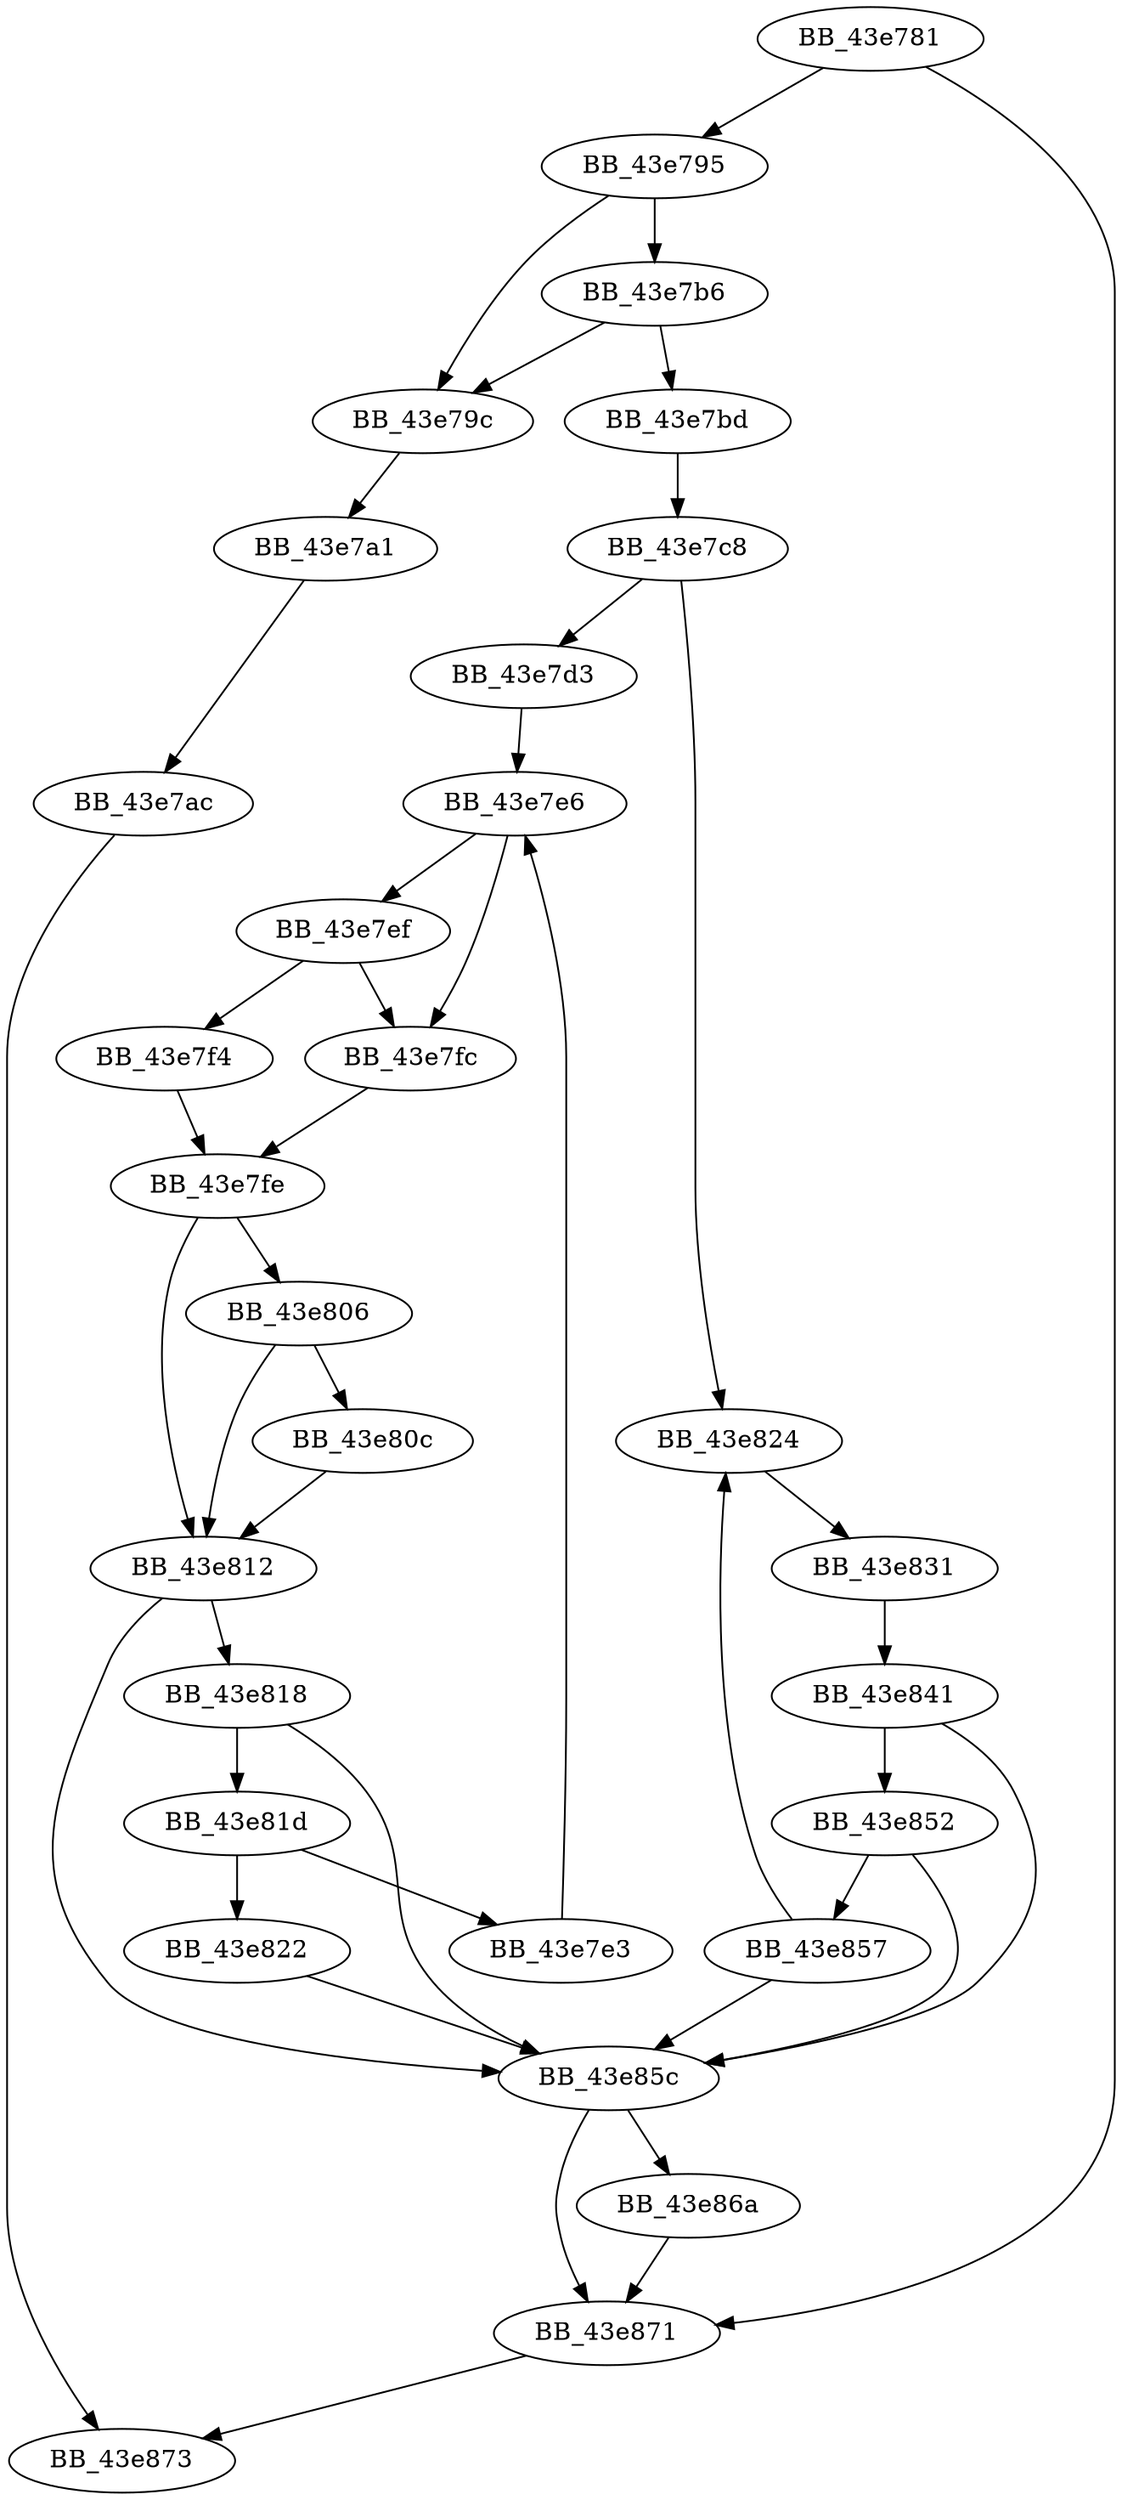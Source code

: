 DiGraph __wcsnicmp_l{
BB_43e781->BB_43e795
BB_43e781->BB_43e871
BB_43e795->BB_43e79c
BB_43e795->BB_43e7b6
BB_43e79c->BB_43e7a1
BB_43e7a1->BB_43e7ac
BB_43e7ac->BB_43e873
BB_43e7b6->BB_43e79c
BB_43e7b6->BB_43e7bd
BB_43e7bd->BB_43e7c8
BB_43e7c8->BB_43e7d3
BB_43e7c8->BB_43e824
BB_43e7d3->BB_43e7e6
BB_43e7e3->BB_43e7e6
BB_43e7e6->BB_43e7ef
BB_43e7e6->BB_43e7fc
BB_43e7ef->BB_43e7f4
BB_43e7ef->BB_43e7fc
BB_43e7f4->BB_43e7fe
BB_43e7fc->BB_43e7fe
BB_43e7fe->BB_43e806
BB_43e7fe->BB_43e812
BB_43e806->BB_43e80c
BB_43e806->BB_43e812
BB_43e80c->BB_43e812
BB_43e812->BB_43e818
BB_43e812->BB_43e85c
BB_43e818->BB_43e81d
BB_43e818->BB_43e85c
BB_43e81d->BB_43e7e3
BB_43e81d->BB_43e822
BB_43e822->BB_43e85c
BB_43e824->BB_43e831
BB_43e831->BB_43e841
BB_43e841->BB_43e852
BB_43e841->BB_43e85c
BB_43e852->BB_43e857
BB_43e852->BB_43e85c
BB_43e857->BB_43e824
BB_43e857->BB_43e85c
BB_43e85c->BB_43e86a
BB_43e85c->BB_43e871
BB_43e86a->BB_43e871
BB_43e871->BB_43e873
}
